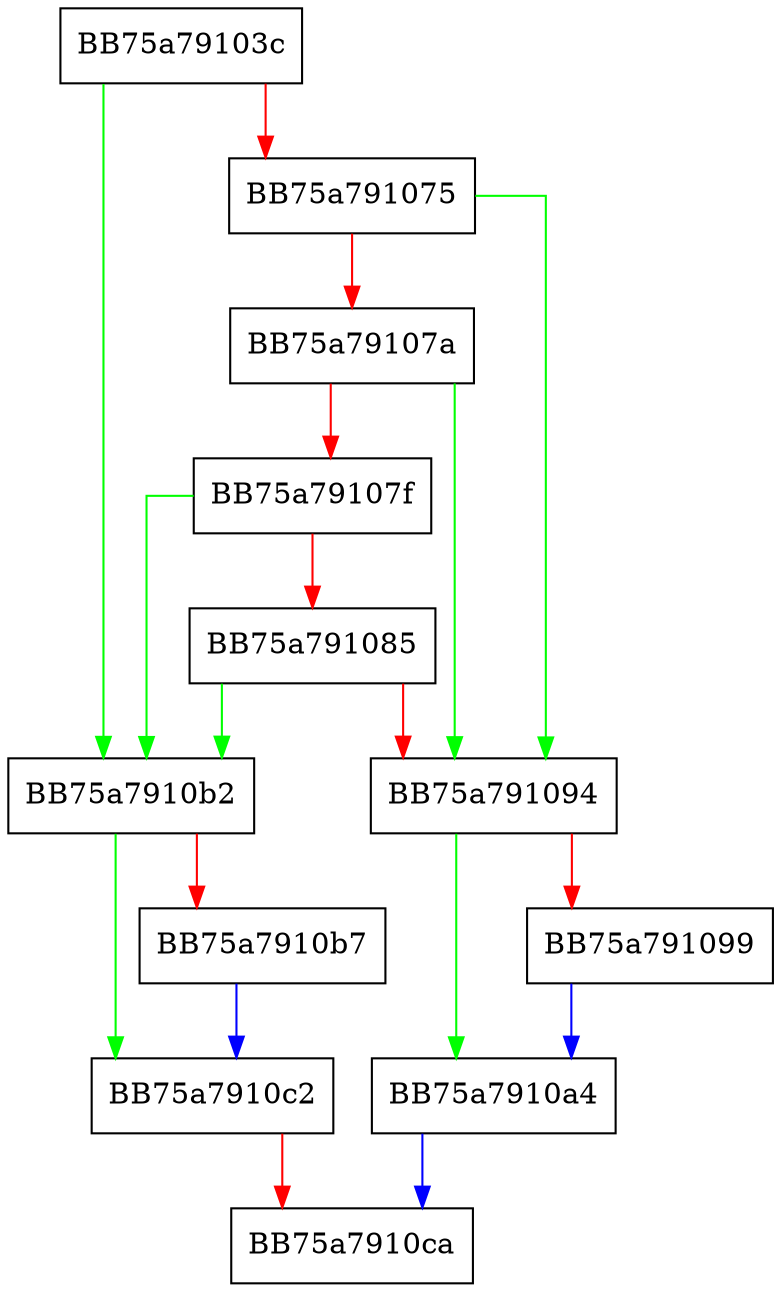 digraph type_case_s {
  node [shape="box"];
  graph [splines=ortho];
  BB75a79103c -> BB75a7910b2 [color="green"];
  BB75a79103c -> BB75a791075 [color="red"];
  BB75a791075 -> BB75a791094 [color="green"];
  BB75a791075 -> BB75a79107a [color="red"];
  BB75a79107a -> BB75a791094 [color="green"];
  BB75a79107a -> BB75a79107f [color="red"];
  BB75a79107f -> BB75a7910b2 [color="green"];
  BB75a79107f -> BB75a791085 [color="red"];
  BB75a791085 -> BB75a7910b2 [color="green"];
  BB75a791085 -> BB75a791094 [color="red"];
  BB75a791094 -> BB75a7910a4 [color="green"];
  BB75a791094 -> BB75a791099 [color="red"];
  BB75a791099 -> BB75a7910a4 [color="blue"];
  BB75a7910a4 -> BB75a7910ca [color="blue"];
  BB75a7910b2 -> BB75a7910c2 [color="green"];
  BB75a7910b2 -> BB75a7910b7 [color="red"];
  BB75a7910b7 -> BB75a7910c2 [color="blue"];
  BB75a7910c2 -> BB75a7910ca [color="red"];
}